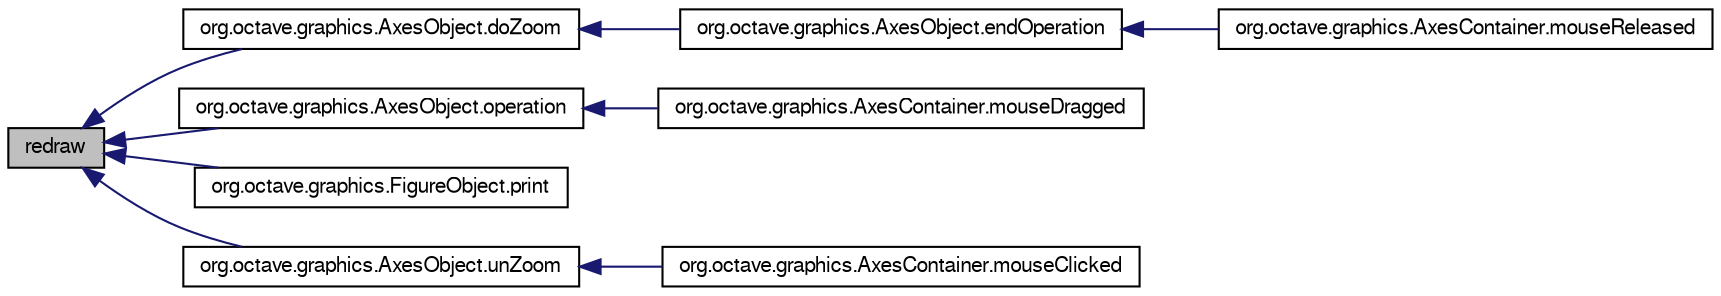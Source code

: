 digraph G
{
  edge [fontname="FreeSans",fontsize="10",labelfontname="FreeSans",labelfontsize="10"];
  node [fontname="FreeSans",fontsize="10",shape=record];
  rankdir="LR";
  Node1 [label="redraw",height=0.2,width=0.4,color="black", fillcolor="grey75", style="filled" fontcolor="black"];
  Node1 -> Node2 [dir="back",color="midnightblue",fontsize="10",style="solid",fontname="FreeSans"];
  Node2 [label="org.octave.graphics.AxesObject.doZoom",height=0.2,width=0.4,color="black", fillcolor="white", style="filled",URL="$classorg_1_1octave_1_1graphics_1_1_axes_object.html#ae8c824d97814363fef35b5ed3276d626"];
  Node2 -> Node3 [dir="back",color="midnightblue",fontsize="10",style="solid",fontname="FreeSans"];
  Node3 [label="org.octave.graphics.AxesObject.endOperation",height=0.2,width=0.4,color="black", fillcolor="white", style="filled",URL="$classorg_1_1octave_1_1graphics_1_1_axes_object.html#a5e4f546565f55b188a55cee2548f3bc4"];
  Node3 -> Node4 [dir="back",color="midnightblue",fontsize="10",style="solid",fontname="FreeSans"];
  Node4 [label="org.octave.graphics.AxesContainer.mouseReleased",height=0.2,width=0.4,color="black", fillcolor="white", style="filled",URL="$classorg_1_1octave_1_1graphics_1_1_axes_container.html#a87a07291794e15052db67f945d90853e"];
  Node1 -> Node5 [dir="back",color="midnightblue",fontsize="10",style="solid",fontname="FreeSans"];
  Node5 [label="org.octave.graphics.AxesObject.operation",height=0.2,width=0.4,color="black", fillcolor="white", style="filled",URL="$classorg_1_1octave_1_1graphics_1_1_axes_object.html#ac29509de916c1b873d9ad704ffde9391"];
  Node5 -> Node6 [dir="back",color="midnightblue",fontsize="10",style="solid",fontname="FreeSans"];
  Node6 [label="org.octave.graphics.AxesContainer.mouseDragged",height=0.2,width=0.4,color="black", fillcolor="white", style="filled",URL="$classorg_1_1octave_1_1graphics_1_1_axes_container.html#adbfc0588c017133c9b7070474402b72f"];
  Node1 -> Node7 [dir="back",color="midnightblue",fontsize="10",style="solid",fontname="FreeSans"];
  Node7 [label="org.octave.graphics.FigureObject.print",height=0.2,width=0.4,color="black", fillcolor="white", style="filled",URL="$classorg_1_1octave_1_1graphics_1_1_figure_object.html#a85d05c21fb212a09fecd72fd07425104"];
  Node1 -> Node8 [dir="back",color="midnightblue",fontsize="10",style="solid",fontname="FreeSans"];
  Node8 [label="org.octave.graphics.AxesObject.unZoom",height=0.2,width=0.4,color="black", fillcolor="white", style="filled",URL="$classorg_1_1octave_1_1graphics_1_1_axes_object.html#a3808a131f04ccbdf0d1c50f883815dca"];
  Node8 -> Node9 [dir="back",color="midnightblue",fontsize="10",style="solid",fontname="FreeSans"];
  Node9 [label="org.octave.graphics.AxesContainer.mouseClicked",height=0.2,width=0.4,color="black", fillcolor="white", style="filled",URL="$classorg_1_1octave_1_1graphics_1_1_axes_container.html#a45d56bd84238e8b56589dfc732e2b2cf"];
}
